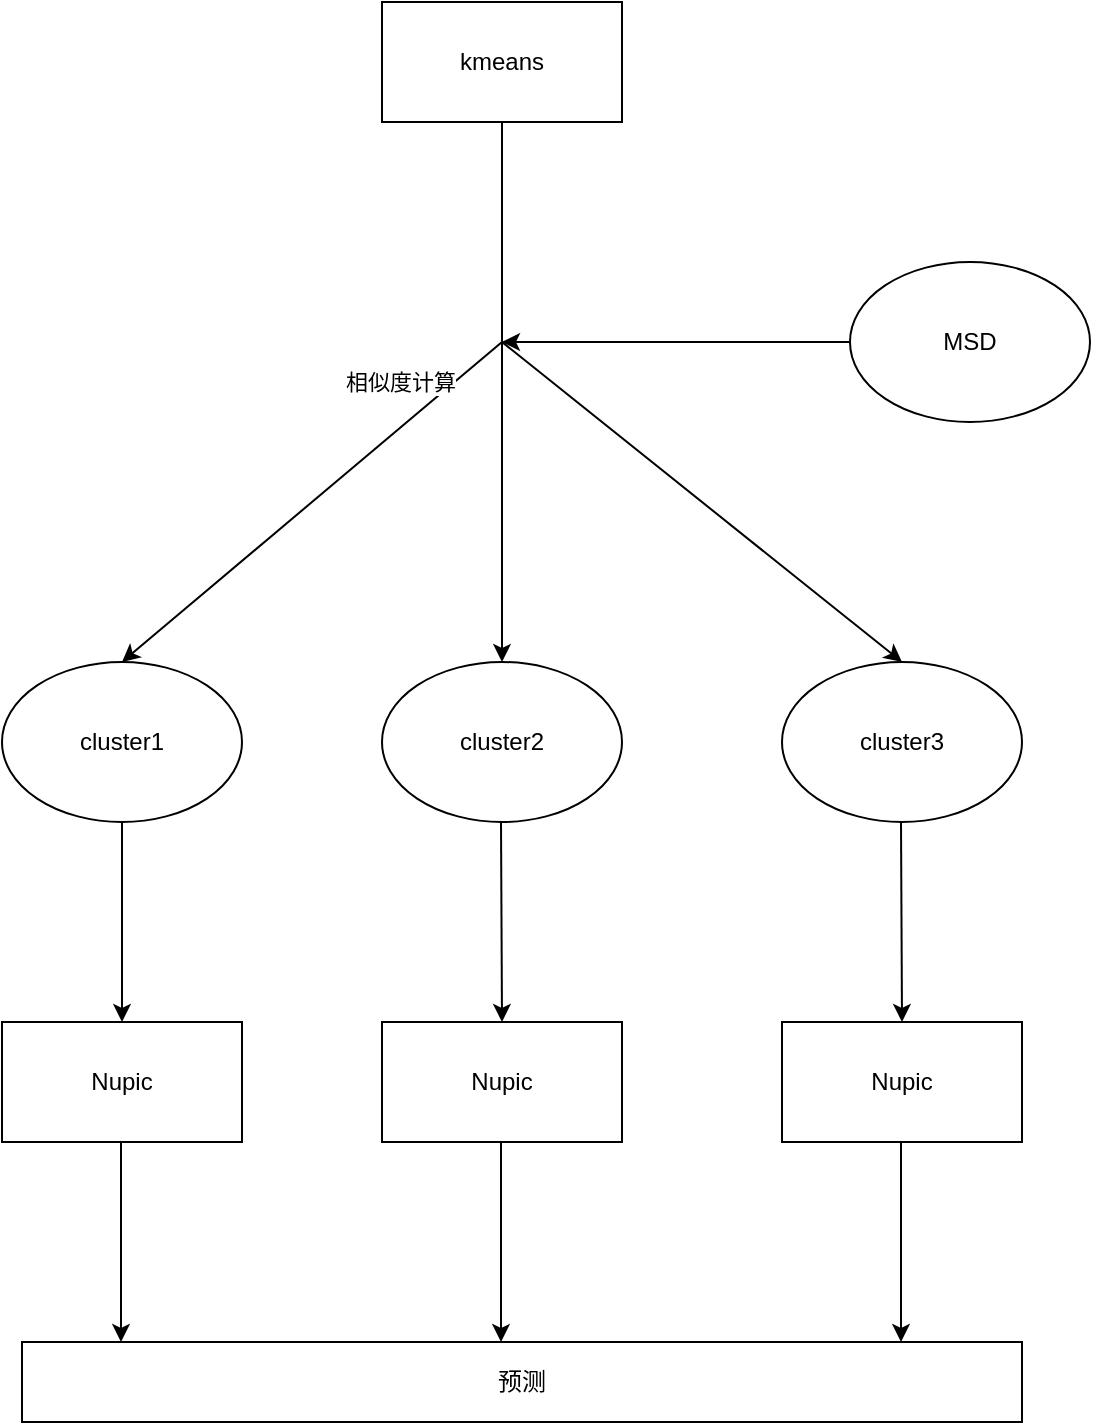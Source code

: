 <mxfile version="21.3.3" type="github">
  <diagram name="第 1 页" id="x0i7qrErQjH_GwH-AZZz">
    <mxGraphModel dx="1839" dy="864" grid="1" gridSize="10" guides="1" tooltips="1" connect="1" arrows="1" fold="1" page="1" pageScale="1" pageWidth="827" pageHeight="1169" math="0" shadow="0">
      <root>
        <mxCell id="0" />
        <mxCell id="1" parent="0" />
        <mxCell id="ocoPUhncPq_1ZDbgKS24-1" value="kmeans" style="rounded=0;whiteSpace=wrap;html=1;" vertex="1" parent="1">
          <mxGeometry x="180" y="210" width="120" height="60" as="geometry" />
        </mxCell>
        <mxCell id="ocoPUhncPq_1ZDbgKS24-2" value="" style="endArrow=classic;html=1;rounded=0;exitX=0.5;exitY=1;exitDx=0;exitDy=0;" edge="1" parent="1" source="ocoPUhncPq_1ZDbgKS24-1" target="ocoPUhncPq_1ZDbgKS24-8">
          <mxGeometry width="50" height="50" relative="1" as="geometry">
            <mxPoint x="250" y="400" as="sourcePoint" />
            <mxPoint x="240" y="550" as="targetPoint" />
          </mxGeometry>
        </mxCell>
        <mxCell id="ocoPUhncPq_1ZDbgKS24-3" value="MSD" style="ellipse;whiteSpace=wrap;html=1;" vertex="1" parent="1">
          <mxGeometry x="414" y="340" width="120" height="80" as="geometry" />
        </mxCell>
        <mxCell id="ocoPUhncPq_1ZDbgKS24-4" value="" style="endArrow=classic;html=1;rounded=0;exitX=0;exitY=0.5;exitDx=0;exitDy=0;" edge="1" parent="1" source="ocoPUhncPq_1ZDbgKS24-3">
          <mxGeometry width="50" height="50" relative="1" as="geometry">
            <mxPoint x="300" y="400" as="sourcePoint" />
            <mxPoint x="240" y="380" as="targetPoint" />
          </mxGeometry>
        </mxCell>
        <mxCell id="ocoPUhncPq_1ZDbgKS24-5" value="" style="endArrow=classic;html=1;rounded=0;entryX=0.5;entryY=0;entryDx=0;entryDy=0;" edge="1" parent="1" target="ocoPUhncPq_1ZDbgKS24-7">
          <mxGeometry width="50" height="50" relative="1" as="geometry">
            <mxPoint x="240" y="380" as="sourcePoint" />
            <mxPoint x="470" y="540" as="targetPoint" />
          </mxGeometry>
        </mxCell>
        <mxCell id="ocoPUhncPq_1ZDbgKS24-6" value="" style="endArrow=classic;html=1;rounded=0;entryX=0.5;entryY=0;entryDx=0;entryDy=0;" edge="1" parent="1" target="ocoPUhncPq_1ZDbgKS24-9">
          <mxGeometry width="50" height="50" relative="1" as="geometry">
            <mxPoint x="240" y="380" as="sourcePoint" />
            <mxPoint x="40" y="540" as="targetPoint" />
          </mxGeometry>
        </mxCell>
        <mxCell id="ocoPUhncPq_1ZDbgKS24-46" value="相似度计算" style="edgeLabel;html=1;align=center;verticalAlign=middle;resizable=0;points=[];" vertex="1" connectable="0" parent="ocoPUhncPq_1ZDbgKS24-6">
          <mxGeometry x="-0.304" y="2" relative="1" as="geometry">
            <mxPoint x="14" y="-37" as="offset" />
          </mxGeometry>
        </mxCell>
        <mxCell id="ocoPUhncPq_1ZDbgKS24-7" value="cluster3" style="ellipse;whiteSpace=wrap;html=1;" vertex="1" parent="1">
          <mxGeometry x="380" y="540" width="120" height="80" as="geometry" />
        </mxCell>
        <mxCell id="ocoPUhncPq_1ZDbgKS24-8" value="cluster2" style="ellipse;whiteSpace=wrap;html=1;" vertex="1" parent="1">
          <mxGeometry x="180" y="540" width="120" height="80" as="geometry" />
        </mxCell>
        <mxCell id="ocoPUhncPq_1ZDbgKS24-9" value="cluster1" style="ellipse;whiteSpace=wrap;html=1;" vertex="1" parent="1">
          <mxGeometry x="-10" y="540" width="120" height="80" as="geometry" />
        </mxCell>
        <mxCell id="ocoPUhncPq_1ZDbgKS24-10" value="" style="endArrow=classic;html=1;rounded=0;exitX=0.5;exitY=1;exitDx=0;exitDy=0;" edge="1" parent="1" source="ocoPUhncPq_1ZDbgKS24-9">
          <mxGeometry width="50" height="50" relative="1" as="geometry">
            <mxPoint x="40" y="690" as="sourcePoint" />
            <mxPoint x="50" y="720" as="targetPoint" />
            <Array as="points">
              <mxPoint x="50" y="650" />
            </Array>
          </mxGeometry>
        </mxCell>
        <mxCell id="ocoPUhncPq_1ZDbgKS24-11" value="" style="endArrow=classic;html=1;rounded=0;exitX=0.5;exitY=1;exitDx=0;exitDy=0;" edge="1" parent="1">
          <mxGeometry width="50" height="50" relative="1" as="geometry">
            <mxPoint x="239.5" y="620" as="sourcePoint" />
            <mxPoint x="240" y="720" as="targetPoint" />
          </mxGeometry>
        </mxCell>
        <mxCell id="ocoPUhncPq_1ZDbgKS24-12" value="" style="endArrow=classic;html=1;rounded=0;exitX=0.5;exitY=1;exitDx=0;exitDy=0;" edge="1" parent="1">
          <mxGeometry width="50" height="50" relative="1" as="geometry">
            <mxPoint x="439.5" y="620" as="sourcePoint" />
            <mxPoint x="440" y="720" as="targetPoint" />
          </mxGeometry>
        </mxCell>
        <mxCell id="ocoPUhncPq_1ZDbgKS24-13" value="Nupic" style="rounded=0;whiteSpace=wrap;html=1;" vertex="1" parent="1">
          <mxGeometry x="-10" y="720" width="120" height="60" as="geometry" />
        </mxCell>
        <mxCell id="ocoPUhncPq_1ZDbgKS24-16" value="Nupic" style="rounded=0;whiteSpace=wrap;html=1;" vertex="1" parent="1">
          <mxGeometry x="180" y="720" width="120" height="60" as="geometry" />
        </mxCell>
        <mxCell id="ocoPUhncPq_1ZDbgKS24-18" value="Nupic" style="rounded=0;whiteSpace=wrap;html=1;" vertex="1" parent="1">
          <mxGeometry x="380" y="720" width="120" height="60" as="geometry" />
        </mxCell>
        <mxCell id="ocoPUhncPq_1ZDbgKS24-19" value="" style="endArrow=classic;html=1;rounded=0;exitX=0.5;exitY=1;exitDx=0;exitDy=0;" edge="1" parent="1">
          <mxGeometry width="50" height="50" relative="1" as="geometry">
            <mxPoint x="49.5" y="780" as="sourcePoint" />
            <mxPoint x="49.5" y="880" as="targetPoint" />
            <Array as="points">
              <mxPoint x="49.5" y="810" />
              <mxPoint x="49.5" y="830" />
            </Array>
          </mxGeometry>
        </mxCell>
        <mxCell id="ocoPUhncPq_1ZDbgKS24-20" value="" style="endArrow=classic;html=1;rounded=0;exitX=0.5;exitY=1;exitDx=0;exitDy=0;" edge="1" parent="1">
          <mxGeometry width="50" height="50" relative="1" as="geometry">
            <mxPoint x="239.5" y="780" as="sourcePoint" />
            <mxPoint x="239.5" y="880" as="targetPoint" />
            <Array as="points">
              <mxPoint x="239.5" y="810" />
            </Array>
          </mxGeometry>
        </mxCell>
        <mxCell id="ocoPUhncPq_1ZDbgKS24-21" value="" style="endArrow=classic;html=1;rounded=0;exitX=0.5;exitY=1;exitDx=0;exitDy=0;" edge="1" parent="1">
          <mxGeometry width="50" height="50" relative="1" as="geometry">
            <mxPoint x="439.5" y="780" as="sourcePoint" />
            <mxPoint x="439.5" y="880" as="targetPoint" />
            <Array as="points">
              <mxPoint x="439.5" y="810" />
            </Array>
          </mxGeometry>
        </mxCell>
        <mxCell id="ocoPUhncPq_1ZDbgKS24-43" value="" style="shape=table;startSize=0;container=1;collapsible=0;childLayout=tableLayout;" vertex="1" parent="1">
          <mxGeometry y="880" width="500" height="40" as="geometry" />
        </mxCell>
        <mxCell id="ocoPUhncPq_1ZDbgKS24-44" value="" style="shape=tableRow;horizontal=0;startSize=0;swimlaneHead=0;swimlaneBody=0;strokeColor=inherit;top=0;left=0;bottom=0;right=0;collapsible=0;dropTarget=0;fillColor=none;points=[[0,0.5],[1,0.5]];portConstraint=eastwest;" vertex="1" parent="ocoPUhncPq_1ZDbgKS24-43">
          <mxGeometry width="500" height="40" as="geometry" />
        </mxCell>
        <mxCell id="ocoPUhncPq_1ZDbgKS24-45" value="预测" style="shape=partialRectangle;html=1;whiteSpace=wrap;connectable=0;strokeColor=inherit;overflow=hidden;fillColor=none;top=0;left=0;bottom=0;right=0;pointerEvents=1;" vertex="1" parent="ocoPUhncPq_1ZDbgKS24-44">
          <mxGeometry width="500" height="40" as="geometry">
            <mxRectangle width="500" height="40" as="alternateBounds" />
          </mxGeometry>
        </mxCell>
      </root>
    </mxGraphModel>
  </diagram>
</mxfile>
